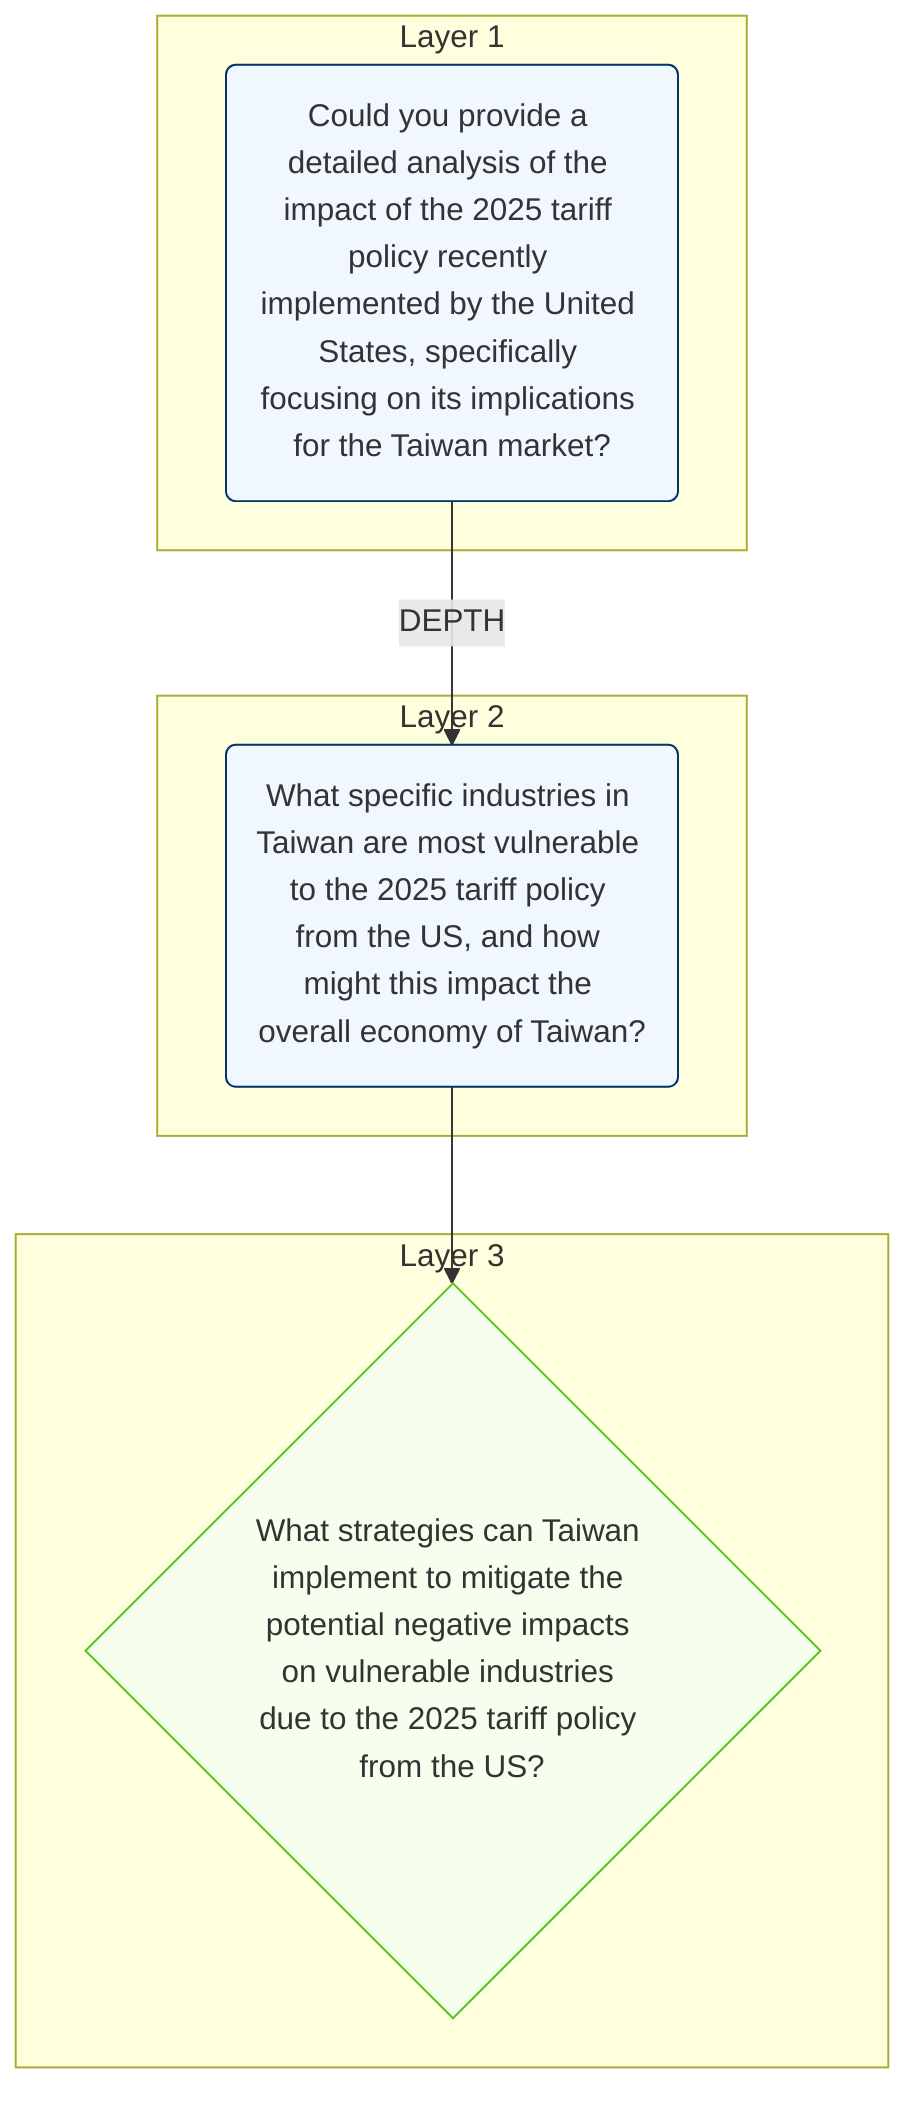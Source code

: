 flowchart TB

    subgraph Layer_1[Layer 1]
        analysis_20250509_201357_root(Could you provide a detailed analysis of the impact of the 2025 tariff policy recently implemented by the United States, specifically focusing on its implications for the Taiwan market?)
    end
    subgraph Layer_2[Layer 2]
        analysis_20250509_201357_root_depth_1(What specific industries in Taiwan are most vulnerable to the 2025 tariff policy from the US, and how might this impact the overall economy of Taiwan?)
    end
    subgraph Layer_3[Layer 3]
        analysis_20250509_201357_root_depth_1_depth_1{What strategies can Taiwan implement to mitigate the potential negative impacts on vulnerable industries due to the 2025 tariff policy from the US?}
    end

    analysis_20250509_201357_root -->|DEPTH| analysis_20250509_201357_root_depth_1
    analysis_20250509_201357_root_depth_1 --> analysis_20250509_201357_root_depth_1_depth_1


style analysis_20250509_201357_root fill:#f0f7ff,stroke:#003366
style analysis_20250509_201357_root_depth_1 fill:#f0f7ff,stroke:#003366
style analysis_20250509_201357_root_depth_1_depth_1 fill:#f6ffed,stroke:#52c41a